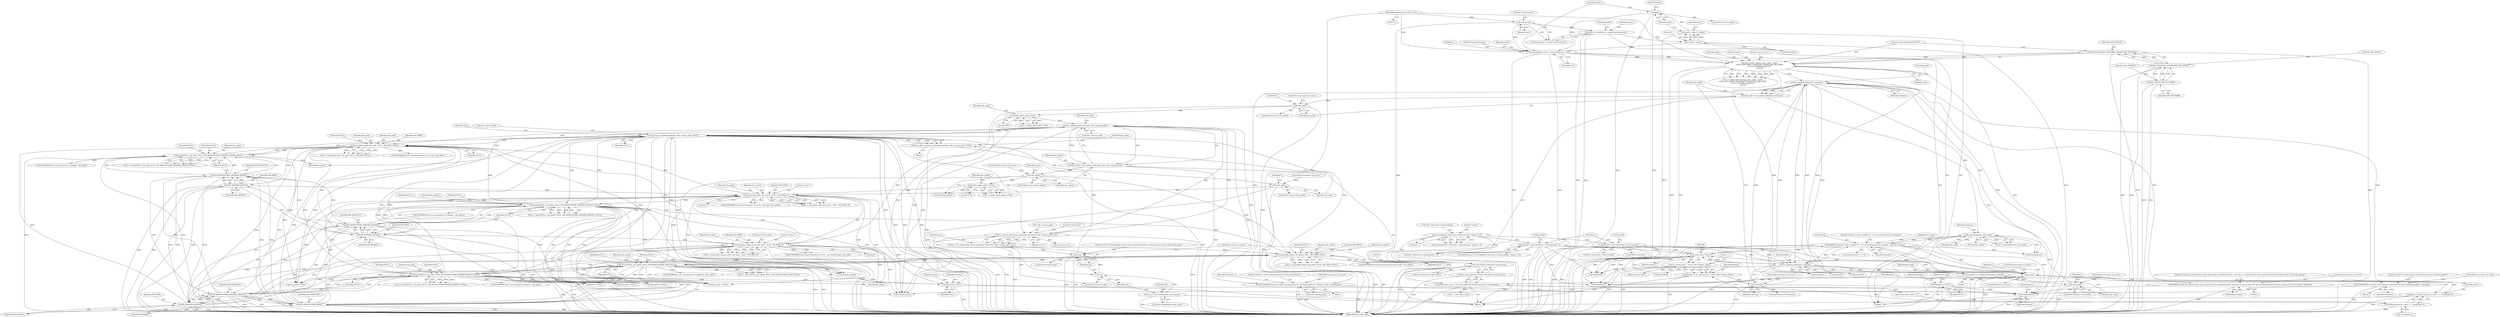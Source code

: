 digraph "0_lxc_592fd47a6245508b79fe6ac819fe6d3b2c1289be@API" {
"1000720" [label="(Call,free(dirname))"];
"1000682" [label="(Call,symlink(dirname, abs_path))"];
"1000689" [label="(Call,WARN(\"could not create symlink %s -> %s in /sys/fs/cgroup of container\", parts[i], dirname))"];
"1000348" [label="(Call,(const char **)parts)"];
"1000333" [label="(Call,parts[i] = info->hierarchy->subsystems[i])"];
"1000309" [label="(Call,strncmp(info->hierarchy->subsystems[i], \"name=\", 5))"];
"1000294" [label="(Call,!parts)"];
"1000285" [label="(Call,parts = calloc(subsystem_count + 1, sizeof(char *)))"];
"1000287" [label="(Call,calloc(subsystem_count + 1, sizeof(char *)))"];
"1000275" [label="(Call,subsystem_count = lxc_array_len((void **)info->hierarchy->subsystems))"];
"1000277" [label="(Call,lxc_array_len((void **)info->hierarchy->subsystems))"];
"1000278" [label="(Call,(void **)info->hierarchy->subsystems)"];
"1000319" [label="(Call,parts[i] = info->hierarchy->subsystems[i] + 5)"];
"1000671" [label="(Call,lxc_append_paths(path, parts[i]))"];
"1000358" [label="(Call,lxc_append_paths(path, dirname))"];
"1000214" [label="(Call,safe_mount(\"cgroup_root\", path, \"tmpfs\",\n\t\t\tMS_NOSUID|MS_NODEV|MS_NOEXEC|MS_RELATIME,\n\t\t\t\"size=10240k,mode=755\",\n\t\t\troot))"];
"1000207" [label="(Call,snprintf(path, bufsz, \"%s/sys/fs/cgroup\", root))"];
"1000203" [label="(Call,!path)"];
"1000197" [label="(Call,path = calloc(1, bufsz))"];
"1000199" [label="(Call,calloc(1, bufsz))"];
"1000118" [label="(Call,bufsz = strlen(root) + sizeof(\"/sys/fs/cgroup\"))"];
"1000121" [label="(Call,strlen(root))"];
"1000114" [label="(MethodParameterIn,const char *root)"];
"1000218" [label="(Call,MS_NOSUID|MS_NODEV|MS_NOEXEC|MS_RELATIME)"];
"1000220" [label="(Call,MS_NODEV|MS_NOEXEC|MS_RELATIME)"];
"1000222" [label="(Call,MS_NOEXEC|MS_RELATIME)"];
"1000353" [label="(Call,!dirname)"];
"1000344" [label="(Call,dirname = lxc_string_join(\",\", (const char **)parts, false))"];
"1000346" [label="(Call,lxc_string_join(\",\", (const char **)parts, false))"];
"1000677" [label="(Call,!abs_path)"];
"1000669" [label="(Call,abs_path = lxc_append_paths(path, parts[i]))"];
"1000529" [label="(Call,SYSERROR(\"could not create cgroup directory /sys/fs/cgroup/%s%s\", dirname, info->cgroup_path))"];
"1000385" [label="(Call,lxc_append_paths(abs_path, info->cgroup_path))"];
"1000367" [label="(Call,mkdir_p(abs_path, 0755))"];
"1000362" [label="(Call,!abs_path)"];
"1000356" [label="(Call,abs_path = lxc_append_paths(path, dirname))"];
"1000590" [label="(Call,cgroup_to_absolute_path(mp, info->cgroup_path, NULL))"];
"1000269" [label="(Call,!mp)"];
"1000258" [label="(Call,mp = lxc_cgroup_find_mount_point(info->hierarchy, info->cgroup_path, true))"];
"1000260" [label="(Call,lxc_cgroup_find_mount_point(info->hierarchy, info->cgroup_path, true))"];
"1000256" [label="(Call,!mp)"];
"1000250" [label="(Call,*mp = info->designated_mount_point)"];
"1000564" [label="(Call,mount(NULL, abs_path, NULL, MS_REMOUNT|MS_BIND|MS_RDONLY, NULL))"];
"1000547" [label="(Call,mount(abs_path, abs_path, NULL, MS_BIND, NULL))"];
"1000496" [label="(Call,mount(NULL, abs_path2, NULL, MS_REMOUNT|MS_BIND, NULL))"];
"1000479" [label="(Call,mount(abs_path2, abs_path2, NULL, MS_BIND, NULL))"];
"1000391" [label="(Call,!abs_path2)"];
"1000383" [label="(Call,abs_path2 = lxc_append_paths(abs_path, info->cgroup_path))"];
"1000453" [label="(Call,mount(NULL, abs_path, NULL, MS_REMOUNT|MS_BIND|MS_RDONLY, NULL))"];
"1000625" [label="(Call,mount(NULL, abs_path2, NULL, MS_REMOUNT|MS_BIND|MS_RDONLY, NULL))"];
"1000602" [label="(Call,mount(abs_path, abs_path2, \"none\", MS_BIND, 0))"];
"1000597" [label="(Call,!abs_path)"];
"1000588" [label="(Call,abs_path = cgroup_to_absolute_path(mp, info->cgroup_path, NULL))"];
"1000517" [label="(Call,mkdir_p(abs_path2, 0755))"];
"1000422" [label="(Call,mount(mp->mount_point, abs_path, \"none\", MS_BIND, 0))"];
"1000459" [label="(Call,MS_BIND|MS_RDONLY)"];
"1000631" [label="(Call,MS_BIND|MS_RDONLY)"];
"1000570" [label="(Call,MS_BIND|MS_RDONLY)"];
"1000500" [label="(Call,MS_REMOUNT|MS_BIND)"];
"1000629" [label="(Call,MS_REMOUNT|MS_BIND|MS_RDONLY)"];
"1000568" [label="(Call,MS_REMOUNT|MS_BIND|MS_RDONLY)"];
"1000457" [label="(Call,MS_REMOUNT|MS_BIND|MS_RDONLY)"];
"1000704" [label="(Call,dirname = NULL)"];
"1000416" [label="(Call,ERROR(\"could not automatically mount cgroup-full to /sys/fs/cgroup/%s: host has no mount point for this cgroup filesystem that has access to the root cgroup\", dirname))"];
"1000134" [label="(Call,*dirname = NULL)"];
"1000379" [label="(Call,SYSERROR(\"could not create cgroup subsystem directory /sys/fs/cgroup/%s\", dirname))"];
"1000317" [label="(Literal,\"name=\")"];
"1000629" [label="(Call,MS_REMOUNT|MS_BIND|MS_RDONLY)"];
"1000309" [label="(Call,strncmp(info->hierarchy->subsystems[i], \"name=\", 5))"];
"1000568" [label="(Call,MS_REMOUNT|MS_BIND|MS_RDONLY)"];
"1000681" [label="(Identifier,r)"];
"1000387" [label="(Call,info->cgroup_path)"];
"1000369" [label="(Literal,0755)"];
"1000255" [label="(ControlStructure,if (!mp))"];
"1000347" [label="(Literal,\",\")"];
"1000257" [label="(Identifier,mp)"];
"1000705" [label="(Identifier,dirname)"];
"1000246" [label="(Block,)"];
"1000277" [label="(Call,lxc_array_len((void **)info->hierarchy->subsystems))"];
"1000307" [label="(ControlStructure,if (!strncmp(info->hierarchy->subsystems[i], \"name=\", 5)))"];
"1000346" [label="(Call,lxc_string_join(\",\", (const char **)parts, false))"];
"1000269" [label="(Call,!mp)"];
"1000697" [label="(Call,abs_path = NULL)"];
"1000499" [label="(Identifier,NULL)"];
"1000361" [label="(ControlStructure,if (!abs_path))"];
"1000595" [label="(Identifier,NULL)"];
"1000381" [label="(Identifier,dirname)"];
"1000515" [label="(Call,r = mkdir_p(abs_path2, 0755))"];
"1000484" [label="(Identifier,NULL)"];
"1000603" [label="(Identifier,abs_path)"];
"1000386" [label="(Identifier,abs_path)"];
"1000216" [label="(Identifier,path)"];
"1000353" [label="(Call,!dirname)"];
"1000549" [label="(Identifier,abs_path)"];
"1000286" [label="(Identifier,parts)"];
"1000415" [label="(Block,)"];
"1000213" [label="(Identifier,r)"];
"1000287" [label="(Call,calloc(subsystem_count + 1, sizeof(char *)))"];
"1000259" [label="(Identifier,mp)"];
"1000651" [label="(Call,abs_path2 = NULL)"];
"1000208" [label="(Identifier,path)"];
"1000202" [label="(ControlStructure,if (!path))"];
"1000252" [label="(Call,info->designated_mount_point)"];
"1000596" [label="(ControlStructure,if (!abs_path))"];
"1000530" [label="(Literal,\"could not create cgroup directory /sys/fs/cgroup/%s%s\")"];
"1000503" [label="(Identifier,NULL)"];
"1000462" [label="(Identifier,NULL)"];
"1000224" [label="(Identifier,MS_RELATIME)"];
"1000689" [label="(Call,WARN(\"could not create symlink %s -> %s in /sys/fs/cgroup of container\", parts[i], dirname))"];
"1000217" [label="(Literal,\"tmpfs\")"];
"1000702" [label="(Call,free(parts))"];
"1000352" [label="(ControlStructure,if (!dirname))"];
"1000583" [label="(Call,free(abs_path))"];
"1000359" [label="(Identifier,path)"];
"1000258" [label="(Call,mp = lxc_cgroup_find_mount_point(info->hierarchy, info->cgroup_path, true))"];
"1000139" [label="(Identifier,abs_path)"];
"1000368" [label="(Identifier,abs_path)"];
"1000267" [label="(Identifier,true)"];
"1000570" [label="(Call,MS_BIND|MS_RDONLY)"];
"1000367" [label="(Call,mkdir_p(abs_path, 0755))"];
"1000220" [label="(Call,MS_NODEV|MS_NOEXEC|MS_RELATIME)"];
"1000127" [label="(Identifier,path)"];
"1000726" [label="(Call,free(abs_path2))"];
"1000625" [label="(Call,mount(NULL, abs_path2, NULL, MS_REMOUNT|MS_BIND|MS_RDONLY, NULL))"];
"1000391" [label="(Call,!abs_path2)"];
"1000566" [label="(Identifier,abs_path)"];
"1000296" [label="(ControlStructure,goto out_error;)"];
"1000124" [label="(Literal,\"/sys/fs/cgroup\")"];
"1000360" [label="(Identifier,dirname)"];
"1000707" [label="(Call,parts = NULL)"];
"1000602" [label="(Call,mount(abs_path, abs_path2, \"none\", MS_BIND, 0))"];
"1000295" [label="(Identifier,parts)"];
"1000392" [label="(Identifier,abs_path2)"];
"1000199" [label="(Call,calloc(1, bufsz))"];
"1000723" [label="(Identifier,parts)"];
"1000710" [label="(Call,free(path))"];
"1000264" [label="(Call,info->cgroup_path)"];
"1000397" [label="(Identifier,type)"];
"1000456" [label="(Identifier,NULL)"];
"1000418" [label="(Identifier,dirname)"];
"1000280" [label="(Call,info->hierarchy->subsystems)"];
"1000212" [label="(Call,r = safe_mount(\"cgroup_root\", path, \"tmpfs\",\n\t\t\tMS_NOSUID|MS_NODEV|MS_NOEXEC|MS_RELATIME,\n\t\t\t\"size=10240k,mode=755\",\n\t\t\troot))"];
"1000416" [label="(Call,ERROR(\"could not automatically mount cgroup-full to /sys/fs/cgroup/%s: host has no mount point for this cgroup filesystem that has access to the root cgroup\", dirname))"];
"1000685" [label="(ControlStructure,if (r < 0))"];
"1000571" [label="(Identifier,MS_BIND)"];
"1000632" [label="(Identifier,MS_BIND)"];
"1000384" [label="(Identifier,abs_path2)"];
"1000718" [label="(Call,free(path))"];
"1000200" [label="(Literal,1)"];
"1000562" [label="(Call,r = mount(NULL, abs_path, NULL, MS_REMOUNT|MS_BIND|MS_RDONLY, NULL))"];
"1000122" [label="(Identifier,root)"];
"1000483" [label="(Identifier,MS_BIND)"];
"1000477" [label="(Call,r = mount(abs_path2, abs_path2, NULL, MS_BIND, NULL))"];
"1000628" [label="(Identifier,NULL)"];
"1000427" [label="(Literal,\"none\")"];
"1000197" [label="(Call,path = calloc(1, bufsz))"];
"1000700" [label="(Call,free(dirname))"];
"1000379" [label="(Call,SYSERROR(\"could not create cgroup subsystem directory /sys/fs/cgroup/%s\", dirname))"];
"1000585" [label="(Call,abs_path = NULL)"];
"1000706" [label="(Identifier,NULL)"];
"1000678" [label="(Identifier,abs_path)"];
"1000118" [label="(Call,bufsz = strlen(root) + sizeof(\"/sys/fs/cgroup\"))"];
"1000494" [label="(Call,r = mount(NULL, abs_path2, NULL, MS_REMOUNT|MS_BIND, NULL))"];
"1000285" [label="(Call,parts = calloc(subsystem_count + 1, sizeof(char *)))"];
"1000579" [label="(Call,SYSERROR(\"error re-mounting %s readonly\", abs_path))"];
"1000278" [label="(Call,(void **)info->hierarchy->subsystems)"];
"1000598" [label="(Identifier,abs_path)"];
"1000518" [label="(Identifier,abs_path2)"];
"1000363" [label="(Identifier,abs_path)"];
"1000694" [label="(Identifier,dirname)"];
"1000380" [label="(Literal,\"could not create cgroup subsystem directory /sys/fs/cgroup/%s\")"];
"1000519" [label="(Literal,0755)"];
"1000597" [label="(Call,!abs_path)"];
"1000502" [label="(Identifier,MS_BIND)"];
"1000547" [label="(Call,mount(abs_path, abs_path, NULL, MS_BIND, NULL))"];
"1000223" [label="(Identifier,MS_NOEXEC)"];
"1000116" [label="(Block,)"];
"1000646" [label="(Call,free(abs_path2))"];
"1000390" [label="(ControlStructure,if (!abs_path2))"];
"1000206" [label="(Identifier,false)"];
"1000351" [label="(Identifier,false)"];
"1000552" [label="(Identifier,NULL)"];
"1000393" [label="(ControlStructure,goto out_error;)"];
"1000366" [label="(Identifier,r)"];
"1000455" [label="(Identifier,abs_path)"];
"1000588" [label="(Call,abs_path = cgroup_to_absolute_path(mp, info->cgroup_path, NULL))"];
"1000460" [label="(Identifier,MS_BIND)"];
"1000276" [label="(Identifier,subsystem_count)"];
"1000690" [label="(Literal,\"could not create symlink %s -> %s in /sys/fs/cgroup of container\")"];
"1000696" [label="(Identifier,abs_path)"];
"1000545" [label="(Call,r = mount(abs_path, abs_path, NULL, MS_BIND, NULL))"];
"1000451" [label="(Call,r = mount(NULL, abs_path, NULL, MS_REMOUNT|MS_BIND|MS_RDONLY, NULL))"];
"1000323" [label="(Call,info->hierarchy->subsystems[i] + 5)"];
"1000613" [label="(Call,SYSERROR(\"error bind-mounting %s to %s\", abs_path, abs_path2))"];
"1000344" [label="(Call,dirname = lxc_string_join(\",\", (const char **)parts, false))"];
"1000573" [label="(Identifier,NULL)"];
"1000479" [label="(Call,mount(abs_path2, abs_path2, NULL, MS_BIND, NULL))"];
"1000275" [label="(Call,subsystem_count = lxc_array_len((void **)info->hierarchy->subsystems))"];
"1000273" [label="(Literal,\"could not find original mount point for cgroup hierarchy while trying to mount cgroup filesystem\")"];
"1000457" [label="(Call,MS_REMOUNT|MS_BIND|MS_RDONLY)"];
"1000599" [label="(ControlStructure,goto out_error;)"];
"1000589" [label="(Identifier,abs_path)"];
"1000215" [label="(Literal,\"cgroup_root\")"];
"1000480" [label="(Identifier,abs_path2)"];
"1000623" [label="(Call,r = mount(NULL, abs_path2, NULL, MS_REMOUNT|MS_BIND|MS_RDONLY, NULL))"];
"1000501" [label="(Identifier,MS_REMOUNT)"];
"1000218" [label="(Call,MS_NOSUID|MS_NODEV|MS_NOEXEC|MS_RELATIME)"];
"1000210" [label="(Literal,\"%s/sys/fs/cgroup\")"];
"1000221" [label="(Identifier,MS_NODEV)"];
"1000731" [label="(Return,return false;)"];
"1000600" [label="(Call,r = mount(abs_path, abs_path2, \"none\", MS_BIND, 0))"];
"1000419" [label="(ControlStructure,goto out_error;)"];
"1000604" [label="(Identifier,abs_path2)"];
"1000691" [label="(Call,parts[i])"];
"1000548" [label="(Identifier,abs_path)"];
"1000498" [label="(Identifier,abs_path2)"];
"1000435" [label="(Call,SYSERROR(\"error bind-mounting %s to %s\", mp->mount_point, abs_path))"];
"1000630" [label="(Identifier,MS_REMOUNT)"];
"1000708" [label="(Identifier,parts)"];
"1000733" [label="(MethodReturn,static bool)"];
"1000500" [label="(Call,MS_REMOUNT|MS_BIND)"];
"1000668" [label="(Block,)"];
"1000426" [label="(Identifier,abs_path)"];
"1000458" [label="(Identifier,MS_REMOUNT)"];
"1000591" [label="(Identifier,mp)"];
"1000319" [label="(Call,parts[i] = info->hierarchy->subsystems[i] + 5)"];
"1000332" [label="(ControlStructure,else)"];
"1000532" [label="(Call,info->cgroup_path)"];
"1000677" [label="(Call,!abs_path)"];
"1000640" [label="(Call,SYSERROR(\"error re-mounting %s readonly\", abs_path2))"];
"1000219" [label="(Identifier,MS_NOSUID)"];
"1000529" [label="(Call,SYSERROR(\"could not create cgroup directory /sys/fs/cgroup/%s%s\", dirname, info->cgroup_path))"];
"1000670" [label="(Identifier,abs_path)"];
"1000222" [label="(Call,MS_NOEXEC|MS_RELATIME)"];
"1000318" [label="(Literal,5)"];
"1000669" [label="(Call,abs_path = lxc_append_paths(path, parts[i]))"];
"1000564" [label="(Call,mount(NULL, abs_path, NULL, MS_REMOUNT|MS_BIND|MS_RDONLY, NULL))"];
"1000514" [label="(Block,)"];
"1000606" [label="(Identifier,MS_BIND)"];
"1000429" [label="(Literal,0)"];
"1000720" [label="(Call,free(dirname))"];
"1000378" [label="(Block,)"];
"1000712" [label="(Return,return true;)"];
"1000684" [label="(Identifier,abs_path)"];
"1000428" [label="(Identifier,MS_BIND)"];
"1000695" [label="(Call,free(abs_path))"];
"1000482" [label="(Identifier,NULL)"];
"1000135" [label="(Identifier,dirname)"];
"1000201" [label="(Identifier,bufsz)"];
"1000721" [label="(Identifier,dirname)"];
"1000572" [label="(Identifier,MS_RDONLY)"];
"1000250" [label="(Call,*mp = info->designated_mount_point)"];
"1000633" [label="(Identifier,MS_RDONLY)"];
"1000704" [label="(Call,dirname = NULL)"];
"1000517" [label="(Call,mkdir_p(abs_path2, 0755))"];
"1000676" [label="(ControlStructure,if (!abs_path))"];
"1000288" [label="(Call,subsystem_count + 1)"];
"1000673" [label="(Call,parts[i])"];
"1000357" [label="(Identifier,abs_path)"];
"1000631" [label="(Call,MS_BIND|MS_RDONLY)"];
"1000308" [label="(Call,!strncmp(info->hierarchy->subsystems[i], \"name=\", 5))"];
"1000607" [label="(Literal,0)"];
"1000299" [label="(Identifier,i)"];
"1000601" [label="(Identifier,r)"];
"1000350" [label="(Identifier,parts)"];
"1000644" [label="(Call,free(abs_path))"];
"1000627" [label="(Identifier,abs_path2)"];
"1000535" [label="(ControlStructure,goto out_error;)"];
"1000294" [label="(Call,!parts)"];
"1000270" [label="(Identifier,mp)"];
"1000481" [label="(Identifier,abs_path2)"];
"1000225" [label="(Literal,\"size=10240k,mode=755\")"];
"1000592" [label="(Call,info->cgroup_path)"];
"1000722" [label="(Call,free(parts))"];
"1000209" [label="(Identifier,bufsz)"];
"1000198" [label="(Identifier,path)"];
"1000683" [label="(Identifier,dirname)"];
"1000334" [label="(Call,parts[i])"];
"1000558" [label="(Call,SYSERROR(\"error bind-mounting %s onto itself\", abs_path))"];
"1000382" [label="(ControlStructure,goto out_error;)"];
"1000605" [label="(Literal,\"none\")"];
"1000291" [label="(Call,sizeof(char *))"];
"1000679" [label="(ControlStructure,goto out_error;)"];
"1000355" [label="(ControlStructure,goto out_error;)"];
"1000551" [label="(Identifier,MS_BIND)"];
"1000468" [label="(Call,SYSERROR(\"error re-mounting %s readonly\", abs_path))"];
"1000682" [label="(Call,symlink(dirname, abs_path))"];
"1000333" [label="(Call,parts[i] = info->hierarchy->subsystems[i])"];
"1000211" [label="(Identifier,root)"];
"1000422" [label="(Call,mount(mp->mount_point, abs_path, \"none\", MS_BIND, 0))"];
"1000256" [label="(Call,!mp)"];
"1000364" [label="(ControlStructure,goto out_error;)"];
"1000565" [label="(Identifier,NULL)"];
"1000354" [label="(Identifier,dirname)"];
"1000569" [label="(Identifier,MS_REMOUNT)"];
"1000417" [label="(Literal,\"could not automatically mount cgroup-full to /sys/fs/cgroup/%s: host has no mount point for this cgroup filesystem that has access to the root cgroup\")"];
"1000531" [label="(Identifier,dirname)"];
"1000590" [label="(Call,cgroup_to_absolute_path(mp, info->cgroup_path, NULL))"];
"1000383" [label="(Call,abs_path2 = lxc_append_paths(abs_path, info->cgroup_path))"];
"1000226" [label="(Identifier,root)"];
"1000680" [label="(Call,r = symlink(dirname, abs_path))"];
"1000214" [label="(Call,safe_mount(\"cgroup_root\", path, \"tmpfs\",\n\t\t\tMS_NOSUID|MS_NODEV|MS_NOEXEC|MS_RELATIME,\n\t\t\t\"size=10240k,mode=755\",\n\t\t\troot))"];
"1000348" [label="(Call,(const char **)parts)"];
"1000261" [label="(Call,info->hierarchy)"];
"1000509" [label="(Call,SYSERROR(\"error re-mounting %s readwrite\", abs_path2))"];
"1000454" [label="(Identifier,NULL)"];
"1000310" [label="(Call,info->hierarchy->subsystems[i])"];
"1000567" [label="(Identifier,NULL)"];
"1000251" [label="(Identifier,mp)"];
"1000134" [label="(Call,*dirname = NULL)"];
"1000634" [label="(Identifier,NULL)"];
"1000459" [label="(Call,MS_BIND|MS_RDONLY)"];
"1000496" [label="(Call,mount(NULL, abs_path2, NULL, MS_REMOUNT|MS_BIND, NULL))"];
"1000453" [label="(Call,mount(NULL, abs_path, NULL, MS_REMOUNT|MS_BIND|MS_RDONLY, NULL))"];
"1000121" [label="(Call,strlen(root))"];
"1000301" [label="(Call,i < subsystem_count)"];
"1000362" [label="(Call,!abs_path)"];
"1000337" [label="(Call,info->hierarchy->subsystems[i])"];
"1000550" [label="(Identifier,NULL)"];
"1000420" [label="(Call,r = mount(mp->mount_point, abs_path, \"none\", MS_BIND, 0))"];
"1000120" [label="(Call,strlen(root) + sizeof(\"/sys/fs/cgroup\"))"];
"1000114" [label="(MethodParameterIn,const char *root)"];
"1000385" [label="(Call,lxc_append_paths(abs_path, info->cgroup_path))"];
"1000497" [label="(Identifier,NULL)"];
"1000268" [label="(ControlStructure,if (!mp))"];
"1000490" [label="(Call,SYSERROR(\"error bind-mounting %s onto itself\", abs_path2))"];
"1000358" [label="(Call,lxc_append_paths(path, dirname))"];
"1000136" [label="(Identifier,NULL)"];
"1000305" [label="(Identifier,i)"];
"1000260" [label="(Call,lxc_cgroup_find_mount_point(info->hierarchy, info->cgroup_path, true))"];
"1000320" [label="(Call,parts[i])"];
"1000345" [label="(Identifier,dirname)"];
"1000648" [label="(Call,abs_path = NULL)"];
"1000671" [label="(Call,lxc_append_paths(path, parts[i]))"];
"1000119" [label="(Identifier,bufsz)"];
"1000423" [label="(Call,mp->mount_point)"];
"1000207" [label="(Call,snprintf(path, bufsz, \"%s/sys/fs/cgroup\", root))"];
"1000626" [label="(Identifier,NULL)"];
"1000461" [label="(Identifier,MS_RDONLY)"];
"1000203" [label="(Call,!path)"];
"1000204" [label="(Identifier,path)"];
"1000724" [label="(Call,free(abs_path))"];
"1000293" [label="(ControlStructure,if (!parts))"];
"1000356" [label="(Call,abs_path = lxc_append_paths(path, dirname))"];
"1000528" [label="(Block,)"];
"1000365" [label="(Call,r = mkdir_p(abs_path, 0755))"];
"1000672" [label="(Identifier,path)"];
"1000720" -> "1000116"  [label="AST: "];
"1000720" -> "1000721"  [label="CFG: "];
"1000721" -> "1000720"  [label="AST: "];
"1000723" -> "1000720"  [label="CFG: "];
"1000720" -> "1000733"  [label="DDG: "];
"1000682" -> "1000720"  [label="DDG: "];
"1000529" -> "1000720"  [label="DDG: "];
"1000704" -> "1000720"  [label="DDG: "];
"1000416" -> "1000720"  [label="DDG: "];
"1000134" -> "1000720"  [label="DDG: "];
"1000353" -> "1000720"  [label="DDG: "];
"1000379" -> "1000720"  [label="DDG: "];
"1000689" -> "1000720"  [label="DDG: "];
"1000358" -> "1000720"  [label="DDG: "];
"1000682" -> "1000680"  [label="AST: "];
"1000682" -> "1000684"  [label="CFG: "];
"1000683" -> "1000682"  [label="AST: "];
"1000684" -> "1000682"  [label="AST: "];
"1000680" -> "1000682"  [label="CFG: "];
"1000682" -> "1000680"  [label="DDG: "];
"1000682" -> "1000680"  [label="DDG: "];
"1000689" -> "1000682"  [label="DDG: "];
"1000358" -> "1000682"  [label="DDG: "];
"1000677" -> "1000682"  [label="DDG: "];
"1000682" -> "1000689"  [label="DDG: "];
"1000682" -> "1000695"  [label="DDG: "];
"1000682" -> "1000700"  [label="DDG: "];
"1000689" -> "1000685"  [label="AST: "];
"1000689" -> "1000694"  [label="CFG: "];
"1000690" -> "1000689"  [label="AST: "];
"1000691" -> "1000689"  [label="AST: "];
"1000694" -> "1000689"  [label="AST: "];
"1000696" -> "1000689"  [label="CFG: "];
"1000689" -> "1000733"  [label="DDG: "];
"1000689" -> "1000733"  [label="DDG: "];
"1000689" -> "1000294"  [label="DDG: "];
"1000689" -> "1000348"  [label="DDG: "];
"1000689" -> "1000671"  [label="DDG: "];
"1000348" -> "1000689"  [label="DDG: "];
"1000671" -> "1000689"  [label="DDG: "];
"1000689" -> "1000700"  [label="DDG: "];
"1000689" -> "1000702"  [label="DDG: "];
"1000689" -> "1000722"  [label="DDG: "];
"1000348" -> "1000346"  [label="AST: "];
"1000348" -> "1000350"  [label="CFG: "];
"1000349" -> "1000348"  [label="AST: "];
"1000350" -> "1000348"  [label="AST: "];
"1000351" -> "1000348"  [label="CFG: "];
"1000348" -> "1000346"  [label="DDG: "];
"1000333" -> "1000348"  [label="DDG: "];
"1000294" -> "1000348"  [label="DDG: "];
"1000319" -> "1000348"  [label="DDG: "];
"1000671" -> "1000348"  [label="DDG: "];
"1000348" -> "1000671"  [label="DDG: "];
"1000348" -> "1000702"  [label="DDG: "];
"1000348" -> "1000722"  [label="DDG: "];
"1000333" -> "1000332"  [label="AST: "];
"1000333" -> "1000337"  [label="CFG: "];
"1000334" -> "1000333"  [label="AST: "];
"1000337" -> "1000333"  [label="AST: "];
"1000305" -> "1000333"  [label="CFG: "];
"1000333" -> "1000733"  [label="DDG: "];
"1000333" -> "1000733"  [label="DDG: "];
"1000333" -> "1000294"  [label="DDG: "];
"1000309" -> "1000333"  [label="DDG: "];
"1000333" -> "1000671"  [label="DDG: "];
"1000333" -> "1000702"  [label="DDG: "];
"1000333" -> "1000722"  [label="DDG: "];
"1000309" -> "1000308"  [label="AST: "];
"1000309" -> "1000318"  [label="CFG: "];
"1000310" -> "1000309"  [label="AST: "];
"1000317" -> "1000309"  [label="AST: "];
"1000318" -> "1000309"  [label="AST: "];
"1000308" -> "1000309"  [label="CFG: "];
"1000309" -> "1000278"  [label="DDG: "];
"1000309" -> "1000308"  [label="DDG: "];
"1000309" -> "1000308"  [label="DDG: "];
"1000309" -> "1000308"  [label="DDG: "];
"1000309" -> "1000319"  [label="DDG: "];
"1000309" -> "1000323"  [label="DDG: "];
"1000294" -> "1000293"  [label="AST: "];
"1000294" -> "1000295"  [label="CFG: "];
"1000295" -> "1000294"  [label="AST: "];
"1000296" -> "1000294"  [label="CFG: "];
"1000299" -> "1000294"  [label="CFG: "];
"1000294" -> "1000733"  [label="DDG: "];
"1000285" -> "1000294"  [label="DDG: "];
"1000319" -> "1000294"  [label="DDG: "];
"1000671" -> "1000294"  [label="DDG: "];
"1000294" -> "1000722"  [label="DDG: "];
"1000285" -> "1000246"  [label="AST: "];
"1000285" -> "1000287"  [label="CFG: "];
"1000286" -> "1000285"  [label="AST: "];
"1000287" -> "1000285"  [label="AST: "];
"1000295" -> "1000285"  [label="CFG: "];
"1000285" -> "1000733"  [label="DDG: "];
"1000287" -> "1000285"  [label="DDG: "];
"1000287" -> "1000291"  [label="CFG: "];
"1000288" -> "1000287"  [label="AST: "];
"1000291" -> "1000287"  [label="AST: "];
"1000287" -> "1000733"  [label="DDG: "];
"1000275" -> "1000287"  [label="DDG: "];
"1000275" -> "1000246"  [label="AST: "];
"1000275" -> "1000277"  [label="CFG: "];
"1000276" -> "1000275"  [label="AST: "];
"1000277" -> "1000275"  [label="AST: "];
"1000286" -> "1000275"  [label="CFG: "];
"1000275" -> "1000733"  [label="DDG: "];
"1000277" -> "1000275"  [label="DDG: "];
"1000275" -> "1000288"  [label="DDG: "];
"1000275" -> "1000301"  [label="DDG: "];
"1000277" -> "1000278"  [label="CFG: "];
"1000278" -> "1000277"  [label="AST: "];
"1000277" -> "1000733"  [label="DDG: "];
"1000278" -> "1000277"  [label="DDG: "];
"1000278" -> "1000280"  [label="CFG: "];
"1000279" -> "1000278"  [label="AST: "];
"1000280" -> "1000278"  [label="AST: "];
"1000278" -> "1000733"  [label="DDG: "];
"1000319" -> "1000307"  [label="AST: "];
"1000319" -> "1000323"  [label="CFG: "];
"1000320" -> "1000319"  [label="AST: "];
"1000323" -> "1000319"  [label="AST: "];
"1000305" -> "1000319"  [label="CFG: "];
"1000319" -> "1000733"  [label="DDG: "];
"1000319" -> "1000733"  [label="DDG: "];
"1000319" -> "1000671"  [label="DDG: "];
"1000319" -> "1000702"  [label="DDG: "];
"1000319" -> "1000722"  [label="DDG: "];
"1000671" -> "1000669"  [label="AST: "];
"1000671" -> "1000673"  [label="CFG: "];
"1000672" -> "1000671"  [label="AST: "];
"1000673" -> "1000671"  [label="AST: "];
"1000669" -> "1000671"  [label="CFG: "];
"1000671" -> "1000733"  [label="DDG: "];
"1000671" -> "1000358"  [label="DDG: "];
"1000671" -> "1000669"  [label="DDG: "];
"1000671" -> "1000669"  [label="DDG: "];
"1000358" -> "1000671"  [label="DDG: "];
"1000671" -> "1000702"  [label="DDG: "];
"1000671" -> "1000710"  [label="DDG: "];
"1000671" -> "1000718"  [label="DDG: "];
"1000671" -> "1000722"  [label="DDG: "];
"1000358" -> "1000356"  [label="AST: "];
"1000358" -> "1000360"  [label="CFG: "];
"1000359" -> "1000358"  [label="AST: "];
"1000360" -> "1000358"  [label="AST: "];
"1000356" -> "1000358"  [label="CFG: "];
"1000358" -> "1000356"  [label="DDG: "];
"1000358" -> "1000356"  [label="DDG: "];
"1000214" -> "1000358"  [label="DDG: "];
"1000353" -> "1000358"  [label="DDG: "];
"1000358" -> "1000379"  [label="DDG: "];
"1000358" -> "1000416"  [label="DDG: "];
"1000358" -> "1000529"  [label="DDG: "];
"1000358" -> "1000700"  [label="DDG: "];
"1000358" -> "1000710"  [label="DDG: "];
"1000358" -> "1000718"  [label="DDG: "];
"1000214" -> "1000212"  [label="AST: "];
"1000214" -> "1000226"  [label="CFG: "];
"1000215" -> "1000214"  [label="AST: "];
"1000216" -> "1000214"  [label="AST: "];
"1000217" -> "1000214"  [label="AST: "];
"1000218" -> "1000214"  [label="AST: "];
"1000225" -> "1000214"  [label="AST: "];
"1000226" -> "1000214"  [label="AST: "];
"1000212" -> "1000214"  [label="CFG: "];
"1000214" -> "1000733"  [label="DDG: "];
"1000214" -> "1000733"  [label="DDG: "];
"1000214" -> "1000733"  [label="DDG: "];
"1000214" -> "1000212"  [label="DDG: "];
"1000214" -> "1000212"  [label="DDG: "];
"1000214" -> "1000212"  [label="DDG: "];
"1000214" -> "1000212"  [label="DDG: "];
"1000214" -> "1000212"  [label="DDG: "];
"1000214" -> "1000212"  [label="DDG: "];
"1000207" -> "1000214"  [label="DDG: "];
"1000207" -> "1000214"  [label="DDG: "];
"1000218" -> "1000214"  [label="DDG: "];
"1000218" -> "1000214"  [label="DDG: "];
"1000114" -> "1000214"  [label="DDG: "];
"1000214" -> "1000710"  [label="DDG: "];
"1000214" -> "1000718"  [label="DDG: "];
"1000207" -> "1000116"  [label="AST: "];
"1000207" -> "1000211"  [label="CFG: "];
"1000208" -> "1000207"  [label="AST: "];
"1000209" -> "1000207"  [label="AST: "];
"1000210" -> "1000207"  [label="AST: "];
"1000211" -> "1000207"  [label="AST: "];
"1000213" -> "1000207"  [label="CFG: "];
"1000207" -> "1000733"  [label="DDG: "];
"1000207" -> "1000733"  [label="DDG: "];
"1000203" -> "1000207"  [label="DDG: "];
"1000199" -> "1000207"  [label="DDG: "];
"1000121" -> "1000207"  [label="DDG: "];
"1000114" -> "1000207"  [label="DDG: "];
"1000203" -> "1000202"  [label="AST: "];
"1000203" -> "1000204"  [label="CFG: "];
"1000204" -> "1000203"  [label="AST: "];
"1000206" -> "1000203"  [label="CFG: "];
"1000208" -> "1000203"  [label="CFG: "];
"1000203" -> "1000733"  [label="DDG: "];
"1000203" -> "1000733"  [label="DDG: "];
"1000197" -> "1000203"  [label="DDG: "];
"1000197" -> "1000116"  [label="AST: "];
"1000197" -> "1000199"  [label="CFG: "];
"1000198" -> "1000197"  [label="AST: "];
"1000199" -> "1000197"  [label="AST: "];
"1000204" -> "1000197"  [label="CFG: "];
"1000197" -> "1000733"  [label="DDG: "];
"1000199" -> "1000197"  [label="DDG: "];
"1000199" -> "1000197"  [label="DDG: "];
"1000199" -> "1000201"  [label="CFG: "];
"1000200" -> "1000199"  [label="AST: "];
"1000201" -> "1000199"  [label="AST: "];
"1000199" -> "1000733"  [label="DDG: "];
"1000118" -> "1000199"  [label="DDG: "];
"1000118" -> "1000116"  [label="AST: "];
"1000118" -> "1000120"  [label="CFG: "];
"1000119" -> "1000118"  [label="AST: "];
"1000120" -> "1000118"  [label="AST: "];
"1000127" -> "1000118"  [label="CFG: "];
"1000118" -> "1000733"  [label="DDG: "];
"1000118" -> "1000733"  [label="DDG: "];
"1000121" -> "1000118"  [label="DDG: "];
"1000121" -> "1000120"  [label="AST: "];
"1000121" -> "1000122"  [label="CFG: "];
"1000122" -> "1000121"  [label="AST: "];
"1000124" -> "1000121"  [label="CFG: "];
"1000121" -> "1000733"  [label="DDG: "];
"1000121" -> "1000120"  [label="DDG: "];
"1000114" -> "1000121"  [label="DDG: "];
"1000114" -> "1000112"  [label="AST: "];
"1000114" -> "1000733"  [label="DDG: "];
"1000218" -> "1000220"  [label="CFG: "];
"1000219" -> "1000218"  [label="AST: "];
"1000220" -> "1000218"  [label="AST: "];
"1000225" -> "1000218"  [label="CFG: "];
"1000218" -> "1000733"  [label="DDG: "];
"1000218" -> "1000733"  [label="DDG: "];
"1000220" -> "1000218"  [label="DDG: "];
"1000220" -> "1000218"  [label="DDG: "];
"1000220" -> "1000222"  [label="CFG: "];
"1000221" -> "1000220"  [label="AST: "];
"1000222" -> "1000220"  [label="AST: "];
"1000220" -> "1000733"  [label="DDG: "];
"1000220" -> "1000733"  [label="DDG: "];
"1000222" -> "1000220"  [label="DDG: "];
"1000222" -> "1000220"  [label="DDG: "];
"1000222" -> "1000224"  [label="CFG: "];
"1000223" -> "1000222"  [label="AST: "];
"1000224" -> "1000222"  [label="AST: "];
"1000222" -> "1000733"  [label="DDG: "];
"1000222" -> "1000733"  [label="DDG: "];
"1000353" -> "1000352"  [label="AST: "];
"1000353" -> "1000354"  [label="CFG: "];
"1000354" -> "1000353"  [label="AST: "];
"1000355" -> "1000353"  [label="CFG: "];
"1000357" -> "1000353"  [label="CFG: "];
"1000353" -> "1000733"  [label="DDG: "];
"1000344" -> "1000353"  [label="DDG: "];
"1000344" -> "1000246"  [label="AST: "];
"1000344" -> "1000346"  [label="CFG: "];
"1000345" -> "1000344"  [label="AST: "];
"1000346" -> "1000344"  [label="AST: "];
"1000354" -> "1000344"  [label="CFG: "];
"1000344" -> "1000733"  [label="DDG: "];
"1000346" -> "1000344"  [label="DDG: "];
"1000346" -> "1000344"  [label="DDG: "];
"1000346" -> "1000344"  [label="DDG: "];
"1000346" -> "1000351"  [label="CFG: "];
"1000347" -> "1000346"  [label="AST: "];
"1000351" -> "1000346"  [label="AST: "];
"1000346" -> "1000733"  [label="DDG: "];
"1000346" -> "1000733"  [label="DDG: "];
"1000346" -> "1000731"  [label="DDG: "];
"1000677" -> "1000676"  [label="AST: "];
"1000677" -> "1000678"  [label="CFG: "];
"1000678" -> "1000677"  [label="AST: "];
"1000679" -> "1000677"  [label="CFG: "];
"1000681" -> "1000677"  [label="CFG: "];
"1000677" -> "1000733"  [label="DDG: "];
"1000669" -> "1000677"  [label="DDG: "];
"1000677" -> "1000724"  [label="DDG: "];
"1000669" -> "1000668"  [label="AST: "];
"1000670" -> "1000669"  [label="AST: "];
"1000678" -> "1000669"  [label="CFG: "];
"1000669" -> "1000733"  [label="DDG: "];
"1000529" -> "1000528"  [label="AST: "];
"1000529" -> "1000532"  [label="CFG: "];
"1000530" -> "1000529"  [label="AST: "];
"1000531" -> "1000529"  [label="AST: "];
"1000532" -> "1000529"  [label="AST: "];
"1000535" -> "1000529"  [label="CFG: "];
"1000529" -> "1000733"  [label="DDG: "];
"1000529" -> "1000733"  [label="DDG: "];
"1000385" -> "1000529"  [label="DDG: "];
"1000385" -> "1000383"  [label="AST: "];
"1000385" -> "1000387"  [label="CFG: "];
"1000386" -> "1000385"  [label="AST: "];
"1000387" -> "1000385"  [label="AST: "];
"1000383" -> "1000385"  [label="CFG: "];
"1000385" -> "1000733"  [label="DDG: "];
"1000385" -> "1000260"  [label="DDG: "];
"1000385" -> "1000383"  [label="DDG: "];
"1000385" -> "1000383"  [label="DDG: "];
"1000367" -> "1000385"  [label="DDG: "];
"1000590" -> "1000385"  [label="DDG: "];
"1000260" -> "1000385"  [label="DDG: "];
"1000385" -> "1000422"  [label="DDG: "];
"1000385" -> "1000547"  [label="DDG: "];
"1000385" -> "1000583"  [label="DDG: "];
"1000385" -> "1000590"  [label="DDG: "];
"1000385" -> "1000724"  [label="DDG: "];
"1000367" -> "1000365"  [label="AST: "];
"1000367" -> "1000369"  [label="CFG: "];
"1000368" -> "1000367"  [label="AST: "];
"1000369" -> "1000367"  [label="AST: "];
"1000365" -> "1000367"  [label="CFG: "];
"1000367" -> "1000365"  [label="DDG: "];
"1000367" -> "1000365"  [label="DDG: "];
"1000362" -> "1000367"  [label="DDG: "];
"1000367" -> "1000724"  [label="DDG: "];
"1000362" -> "1000361"  [label="AST: "];
"1000362" -> "1000363"  [label="CFG: "];
"1000363" -> "1000362"  [label="AST: "];
"1000364" -> "1000362"  [label="CFG: "];
"1000366" -> "1000362"  [label="CFG: "];
"1000362" -> "1000733"  [label="DDG: "];
"1000356" -> "1000362"  [label="DDG: "];
"1000362" -> "1000724"  [label="DDG: "];
"1000356" -> "1000246"  [label="AST: "];
"1000357" -> "1000356"  [label="AST: "];
"1000363" -> "1000356"  [label="CFG: "];
"1000356" -> "1000733"  [label="DDG: "];
"1000590" -> "1000588"  [label="AST: "];
"1000590" -> "1000595"  [label="CFG: "];
"1000591" -> "1000590"  [label="AST: "];
"1000592" -> "1000590"  [label="AST: "];
"1000595" -> "1000590"  [label="AST: "];
"1000588" -> "1000590"  [label="CFG: "];
"1000590" -> "1000733"  [label="DDG: "];
"1000590" -> "1000733"  [label="DDG: "];
"1000590" -> "1000733"  [label="DDG: "];
"1000590" -> "1000260"  [label="DDG: "];
"1000590" -> "1000453"  [label="DDG: "];
"1000590" -> "1000479"  [label="DDG: "];
"1000590" -> "1000547"  [label="DDG: "];
"1000590" -> "1000585"  [label="DDG: "];
"1000590" -> "1000588"  [label="DDG: "];
"1000590" -> "1000588"  [label="DDG: "];
"1000590" -> "1000588"  [label="DDG: "];
"1000269" -> "1000590"  [label="DDG: "];
"1000564" -> "1000590"  [label="DDG: "];
"1000496" -> "1000590"  [label="DDG: "];
"1000453" -> "1000590"  [label="DDG: "];
"1000625" -> "1000590"  [label="DDG: "];
"1000590" -> "1000625"  [label="DDG: "];
"1000590" -> "1000648"  [label="DDG: "];
"1000590" -> "1000651"  [label="DDG: "];
"1000590" -> "1000697"  [label="DDG: "];
"1000590" -> "1000704"  [label="DDG: "];
"1000590" -> "1000707"  [label="DDG: "];
"1000269" -> "1000268"  [label="AST: "];
"1000269" -> "1000270"  [label="CFG: "];
"1000270" -> "1000269"  [label="AST: "];
"1000273" -> "1000269"  [label="CFG: "];
"1000276" -> "1000269"  [label="CFG: "];
"1000269" -> "1000733"  [label="DDG: "];
"1000269" -> "1000733"  [label="DDG: "];
"1000258" -> "1000269"  [label="DDG: "];
"1000256" -> "1000269"  [label="DDG: "];
"1000258" -> "1000255"  [label="AST: "];
"1000258" -> "1000260"  [label="CFG: "];
"1000259" -> "1000258"  [label="AST: "];
"1000260" -> "1000258"  [label="AST: "];
"1000270" -> "1000258"  [label="CFG: "];
"1000258" -> "1000733"  [label="DDG: "];
"1000260" -> "1000258"  [label="DDG: "];
"1000260" -> "1000258"  [label="DDG: "];
"1000260" -> "1000258"  [label="DDG: "];
"1000260" -> "1000267"  [label="CFG: "];
"1000261" -> "1000260"  [label="AST: "];
"1000264" -> "1000260"  [label="AST: "];
"1000267" -> "1000260"  [label="AST: "];
"1000260" -> "1000733"  [label="DDG: "];
"1000260" -> "1000733"  [label="DDG: "];
"1000260" -> "1000733"  [label="DDG: "];
"1000260" -> "1000712"  [label="DDG: "];
"1000256" -> "1000255"  [label="AST: "];
"1000256" -> "1000257"  [label="CFG: "];
"1000257" -> "1000256"  [label="AST: "];
"1000259" -> "1000256"  [label="CFG: "];
"1000270" -> "1000256"  [label="CFG: "];
"1000250" -> "1000256"  [label="DDG: "];
"1000250" -> "1000246"  [label="AST: "];
"1000250" -> "1000252"  [label="CFG: "];
"1000251" -> "1000250"  [label="AST: "];
"1000252" -> "1000250"  [label="AST: "];
"1000257" -> "1000250"  [label="CFG: "];
"1000250" -> "1000733"  [label="DDG: "];
"1000564" -> "1000562"  [label="AST: "];
"1000564" -> "1000573"  [label="CFG: "];
"1000565" -> "1000564"  [label="AST: "];
"1000566" -> "1000564"  [label="AST: "];
"1000567" -> "1000564"  [label="AST: "];
"1000568" -> "1000564"  [label="AST: "];
"1000573" -> "1000564"  [label="AST: "];
"1000562" -> "1000564"  [label="CFG: "];
"1000564" -> "1000733"  [label="DDG: "];
"1000564" -> "1000733"  [label="DDG: "];
"1000564" -> "1000562"  [label="DDG: "];
"1000564" -> "1000562"  [label="DDG: "];
"1000564" -> "1000562"  [label="DDG: "];
"1000547" -> "1000564"  [label="DDG: "];
"1000547" -> "1000564"  [label="DDG: "];
"1000568" -> "1000564"  [label="DDG: "];
"1000568" -> "1000564"  [label="DDG: "];
"1000564" -> "1000579"  [label="DDG: "];
"1000564" -> "1000583"  [label="DDG: "];
"1000564" -> "1000585"  [label="DDG: "];
"1000547" -> "1000545"  [label="AST: "];
"1000547" -> "1000552"  [label="CFG: "];
"1000548" -> "1000547"  [label="AST: "];
"1000549" -> "1000547"  [label="AST: "];
"1000550" -> "1000547"  [label="AST: "];
"1000551" -> "1000547"  [label="AST: "];
"1000552" -> "1000547"  [label="AST: "];
"1000545" -> "1000547"  [label="CFG: "];
"1000547" -> "1000733"  [label="DDG: "];
"1000547" -> "1000733"  [label="DDG: "];
"1000547" -> "1000545"  [label="DDG: "];
"1000547" -> "1000545"  [label="DDG: "];
"1000547" -> "1000545"  [label="DDG: "];
"1000496" -> "1000547"  [label="DDG: "];
"1000453" -> "1000547"  [label="DDG: "];
"1000625" -> "1000547"  [label="DDG: "];
"1000422" -> "1000547"  [label="DDG: "];
"1000459" -> "1000547"  [label="DDG: "];
"1000631" -> "1000547"  [label="DDG: "];
"1000500" -> "1000547"  [label="DDG: "];
"1000602" -> "1000547"  [label="DDG: "];
"1000547" -> "1000558"  [label="DDG: "];
"1000547" -> "1000570"  [label="DDG: "];
"1000496" -> "1000494"  [label="AST: "];
"1000496" -> "1000503"  [label="CFG: "];
"1000497" -> "1000496"  [label="AST: "];
"1000498" -> "1000496"  [label="AST: "];
"1000499" -> "1000496"  [label="AST: "];
"1000500" -> "1000496"  [label="AST: "];
"1000503" -> "1000496"  [label="AST: "];
"1000494" -> "1000496"  [label="CFG: "];
"1000496" -> "1000733"  [label="DDG: "];
"1000496" -> "1000733"  [label="DDG: "];
"1000496" -> "1000453"  [label="DDG: "];
"1000496" -> "1000479"  [label="DDG: "];
"1000496" -> "1000494"  [label="DDG: "];
"1000496" -> "1000494"  [label="DDG: "];
"1000496" -> "1000494"  [label="DDG: "];
"1000479" -> "1000496"  [label="DDG: "];
"1000479" -> "1000496"  [label="DDG: "];
"1000500" -> "1000496"  [label="DDG: "];
"1000500" -> "1000496"  [label="DDG: "];
"1000496" -> "1000509"  [label="DDG: "];
"1000496" -> "1000585"  [label="DDG: "];
"1000496" -> "1000646"  [label="DDG: "];
"1000496" -> "1000648"  [label="DDG: "];
"1000496" -> "1000651"  [label="DDG: "];
"1000496" -> "1000697"  [label="DDG: "];
"1000496" -> "1000704"  [label="DDG: "];
"1000496" -> "1000707"  [label="DDG: "];
"1000479" -> "1000477"  [label="AST: "];
"1000479" -> "1000484"  [label="CFG: "];
"1000480" -> "1000479"  [label="AST: "];
"1000481" -> "1000479"  [label="AST: "];
"1000482" -> "1000479"  [label="AST: "];
"1000483" -> "1000479"  [label="AST: "];
"1000484" -> "1000479"  [label="AST: "];
"1000477" -> "1000479"  [label="CFG: "];
"1000479" -> "1000733"  [label="DDG: "];
"1000479" -> "1000733"  [label="DDG: "];
"1000479" -> "1000477"  [label="DDG: "];
"1000479" -> "1000477"  [label="DDG: "];
"1000479" -> "1000477"  [label="DDG: "];
"1000391" -> "1000479"  [label="DDG: "];
"1000453" -> "1000479"  [label="DDG: "];
"1000625" -> "1000479"  [label="DDG: "];
"1000422" -> "1000479"  [label="DDG: "];
"1000459" -> "1000479"  [label="DDG: "];
"1000479" -> "1000490"  [label="DDG: "];
"1000479" -> "1000500"  [label="DDG: "];
"1000391" -> "1000390"  [label="AST: "];
"1000391" -> "1000392"  [label="CFG: "];
"1000392" -> "1000391"  [label="AST: "];
"1000393" -> "1000391"  [label="CFG: "];
"1000397" -> "1000391"  [label="CFG: "];
"1000391" -> "1000733"  [label="DDG: "];
"1000383" -> "1000391"  [label="DDG: "];
"1000391" -> "1000517"  [label="DDG: "];
"1000391" -> "1000646"  [label="DDG: "];
"1000391" -> "1000726"  [label="DDG: "];
"1000383" -> "1000246"  [label="AST: "];
"1000384" -> "1000383"  [label="AST: "];
"1000392" -> "1000383"  [label="CFG: "];
"1000383" -> "1000733"  [label="DDG: "];
"1000453" -> "1000451"  [label="AST: "];
"1000453" -> "1000462"  [label="CFG: "];
"1000454" -> "1000453"  [label="AST: "];
"1000455" -> "1000453"  [label="AST: "];
"1000456" -> "1000453"  [label="AST: "];
"1000457" -> "1000453"  [label="AST: "];
"1000462" -> "1000453"  [label="AST: "];
"1000451" -> "1000453"  [label="CFG: "];
"1000453" -> "1000733"  [label="DDG: "];
"1000453" -> "1000733"  [label="DDG: "];
"1000453" -> "1000451"  [label="DDG: "];
"1000453" -> "1000451"  [label="DDG: "];
"1000453" -> "1000451"  [label="DDG: "];
"1000625" -> "1000453"  [label="DDG: "];
"1000422" -> "1000453"  [label="DDG: "];
"1000457" -> "1000453"  [label="DDG: "];
"1000457" -> "1000453"  [label="DDG: "];
"1000453" -> "1000468"  [label="DDG: "];
"1000453" -> "1000585"  [label="DDG: "];
"1000453" -> "1000644"  [label="DDG: "];
"1000453" -> "1000648"  [label="DDG: "];
"1000453" -> "1000651"  [label="DDG: "];
"1000453" -> "1000697"  [label="DDG: "];
"1000453" -> "1000704"  [label="DDG: "];
"1000453" -> "1000707"  [label="DDG: "];
"1000453" -> "1000724"  [label="DDG: "];
"1000625" -> "1000623"  [label="AST: "];
"1000625" -> "1000634"  [label="CFG: "];
"1000626" -> "1000625"  [label="AST: "];
"1000627" -> "1000625"  [label="AST: "];
"1000628" -> "1000625"  [label="AST: "];
"1000629" -> "1000625"  [label="AST: "];
"1000634" -> "1000625"  [label="AST: "];
"1000623" -> "1000625"  [label="CFG: "];
"1000625" -> "1000733"  [label="DDG: "];
"1000625" -> "1000733"  [label="DDG: "];
"1000625" -> "1000585"  [label="DDG: "];
"1000625" -> "1000623"  [label="DDG: "];
"1000625" -> "1000623"  [label="DDG: "];
"1000625" -> "1000623"  [label="DDG: "];
"1000602" -> "1000625"  [label="DDG: "];
"1000629" -> "1000625"  [label="DDG: "];
"1000629" -> "1000625"  [label="DDG: "];
"1000625" -> "1000640"  [label="DDG: "];
"1000625" -> "1000646"  [label="DDG: "];
"1000625" -> "1000648"  [label="DDG: "];
"1000625" -> "1000651"  [label="DDG: "];
"1000625" -> "1000697"  [label="DDG: "];
"1000625" -> "1000704"  [label="DDG: "];
"1000625" -> "1000707"  [label="DDG: "];
"1000602" -> "1000600"  [label="AST: "];
"1000602" -> "1000607"  [label="CFG: "];
"1000603" -> "1000602"  [label="AST: "];
"1000604" -> "1000602"  [label="AST: "];
"1000605" -> "1000602"  [label="AST: "];
"1000606" -> "1000602"  [label="AST: "];
"1000607" -> "1000602"  [label="AST: "];
"1000600" -> "1000602"  [label="CFG: "];
"1000602" -> "1000733"  [label="DDG: "];
"1000602" -> "1000422"  [label="DDG: "];
"1000602" -> "1000600"  [label="DDG: "];
"1000602" -> "1000600"  [label="DDG: "];
"1000602" -> "1000600"  [label="DDG: "];
"1000602" -> "1000600"  [label="DDG: "];
"1000602" -> "1000600"  [label="DDG: "];
"1000597" -> "1000602"  [label="DDG: "];
"1000517" -> "1000602"  [label="DDG: "];
"1000422" -> "1000602"  [label="DDG: "];
"1000459" -> "1000602"  [label="DDG: "];
"1000570" -> "1000602"  [label="DDG: "];
"1000631" -> "1000602"  [label="DDG: "];
"1000500" -> "1000602"  [label="DDG: "];
"1000602" -> "1000613"  [label="DDG: "];
"1000602" -> "1000613"  [label="DDG: "];
"1000602" -> "1000631"  [label="DDG: "];
"1000602" -> "1000644"  [label="DDG: "];
"1000602" -> "1000646"  [label="DDG: "];
"1000602" -> "1000724"  [label="DDG: "];
"1000597" -> "1000596"  [label="AST: "];
"1000597" -> "1000598"  [label="CFG: "];
"1000598" -> "1000597"  [label="AST: "];
"1000599" -> "1000597"  [label="CFG: "];
"1000601" -> "1000597"  [label="CFG: "];
"1000597" -> "1000733"  [label="DDG: "];
"1000588" -> "1000597"  [label="DDG: "];
"1000597" -> "1000724"  [label="DDG: "];
"1000588" -> "1000514"  [label="AST: "];
"1000589" -> "1000588"  [label="AST: "];
"1000598" -> "1000588"  [label="CFG: "];
"1000588" -> "1000733"  [label="DDG: "];
"1000517" -> "1000515"  [label="AST: "];
"1000517" -> "1000519"  [label="CFG: "];
"1000518" -> "1000517"  [label="AST: "];
"1000519" -> "1000517"  [label="AST: "];
"1000515" -> "1000517"  [label="CFG: "];
"1000517" -> "1000515"  [label="DDG: "];
"1000517" -> "1000515"  [label="DDG: "];
"1000517" -> "1000726"  [label="DDG: "];
"1000422" -> "1000420"  [label="AST: "];
"1000422" -> "1000429"  [label="CFG: "];
"1000423" -> "1000422"  [label="AST: "];
"1000426" -> "1000422"  [label="AST: "];
"1000427" -> "1000422"  [label="AST: "];
"1000428" -> "1000422"  [label="AST: "];
"1000429" -> "1000422"  [label="AST: "];
"1000420" -> "1000422"  [label="CFG: "];
"1000422" -> "1000733"  [label="DDG: "];
"1000422" -> "1000733"  [label="DDG: "];
"1000422" -> "1000420"  [label="DDG: "];
"1000422" -> "1000420"  [label="DDG: "];
"1000422" -> "1000420"  [label="DDG: "];
"1000422" -> "1000420"  [label="DDG: "];
"1000422" -> "1000420"  [label="DDG: "];
"1000459" -> "1000422"  [label="DDG: "];
"1000631" -> "1000422"  [label="DDG: "];
"1000500" -> "1000422"  [label="DDG: "];
"1000422" -> "1000435"  [label="DDG: "];
"1000422" -> "1000435"  [label="DDG: "];
"1000422" -> "1000459"  [label="DDG: "];
"1000422" -> "1000644"  [label="DDG: "];
"1000422" -> "1000724"  [label="DDG: "];
"1000459" -> "1000457"  [label="AST: "];
"1000459" -> "1000461"  [label="CFG: "];
"1000460" -> "1000459"  [label="AST: "];
"1000461" -> "1000459"  [label="AST: "];
"1000457" -> "1000459"  [label="CFG: "];
"1000459" -> "1000733"  [label="DDG: "];
"1000459" -> "1000733"  [label="DDG: "];
"1000459" -> "1000457"  [label="DDG: "];
"1000459" -> "1000457"  [label="DDG: "];
"1000631" -> "1000459"  [label="DDG: "];
"1000570" -> "1000459"  [label="DDG: "];
"1000459" -> "1000570"  [label="DDG: "];
"1000459" -> "1000631"  [label="DDG: "];
"1000631" -> "1000629"  [label="AST: "];
"1000631" -> "1000633"  [label="CFG: "];
"1000632" -> "1000631"  [label="AST: "];
"1000633" -> "1000631"  [label="AST: "];
"1000629" -> "1000631"  [label="CFG: "];
"1000631" -> "1000733"  [label="DDG: "];
"1000631" -> "1000733"  [label="DDG: "];
"1000631" -> "1000570"  [label="DDG: "];
"1000631" -> "1000629"  [label="DDG: "];
"1000631" -> "1000629"  [label="DDG: "];
"1000570" -> "1000631"  [label="DDG: "];
"1000570" -> "1000568"  [label="AST: "];
"1000570" -> "1000572"  [label="CFG: "];
"1000571" -> "1000570"  [label="AST: "];
"1000572" -> "1000570"  [label="AST: "];
"1000568" -> "1000570"  [label="CFG: "];
"1000570" -> "1000733"  [label="DDG: "];
"1000570" -> "1000733"  [label="DDG: "];
"1000570" -> "1000568"  [label="DDG: "];
"1000570" -> "1000568"  [label="DDG: "];
"1000500" -> "1000502"  [label="CFG: "];
"1000501" -> "1000500"  [label="AST: "];
"1000502" -> "1000500"  [label="AST: "];
"1000503" -> "1000500"  [label="CFG: "];
"1000500" -> "1000733"  [label="DDG: "];
"1000500" -> "1000733"  [label="DDG: "];
"1000500" -> "1000457"  [label="DDG: "];
"1000629" -> "1000500"  [label="DDG: "];
"1000568" -> "1000500"  [label="DDG: "];
"1000457" -> "1000500"  [label="DDG: "];
"1000500" -> "1000568"  [label="DDG: "];
"1000500" -> "1000629"  [label="DDG: "];
"1000630" -> "1000629"  [label="AST: "];
"1000634" -> "1000629"  [label="CFG: "];
"1000629" -> "1000733"  [label="DDG: "];
"1000629" -> "1000733"  [label="DDG: "];
"1000629" -> "1000457"  [label="DDG: "];
"1000629" -> "1000568"  [label="DDG: "];
"1000568" -> "1000629"  [label="DDG: "];
"1000457" -> "1000629"  [label="DDG: "];
"1000569" -> "1000568"  [label="AST: "];
"1000573" -> "1000568"  [label="CFG: "];
"1000568" -> "1000733"  [label="DDG: "];
"1000568" -> "1000733"  [label="DDG: "];
"1000568" -> "1000457"  [label="DDG: "];
"1000457" -> "1000568"  [label="DDG: "];
"1000458" -> "1000457"  [label="AST: "];
"1000462" -> "1000457"  [label="CFG: "];
"1000457" -> "1000733"  [label="DDG: "];
"1000457" -> "1000733"  [label="DDG: "];
"1000704" -> "1000246"  [label="AST: "];
"1000704" -> "1000706"  [label="CFG: "];
"1000705" -> "1000704"  [label="AST: "];
"1000706" -> "1000704"  [label="AST: "];
"1000708" -> "1000704"  [label="CFG: "];
"1000704" -> "1000733"  [label="DDG: "];
"1000416" -> "1000415"  [label="AST: "];
"1000416" -> "1000418"  [label="CFG: "];
"1000417" -> "1000416"  [label="AST: "];
"1000418" -> "1000416"  [label="AST: "];
"1000419" -> "1000416"  [label="CFG: "];
"1000416" -> "1000733"  [label="DDG: "];
"1000134" -> "1000116"  [label="AST: "];
"1000134" -> "1000136"  [label="CFG: "];
"1000135" -> "1000134"  [label="AST: "];
"1000136" -> "1000134"  [label="AST: "];
"1000139" -> "1000134"  [label="CFG: "];
"1000134" -> "1000733"  [label="DDG: "];
"1000379" -> "1000378"  [label="AST: "];
"1000379" -> "1000381"  [label="CFG: "];
"1000380" -> "1000379"  [label="AST: "];
"1000381" -> "1000379"  [label="AST: "];
"1000382" -> "1000379"  [label="CFG: "];
"1000379" -> "1000733"  [label="DDG: "];
}
